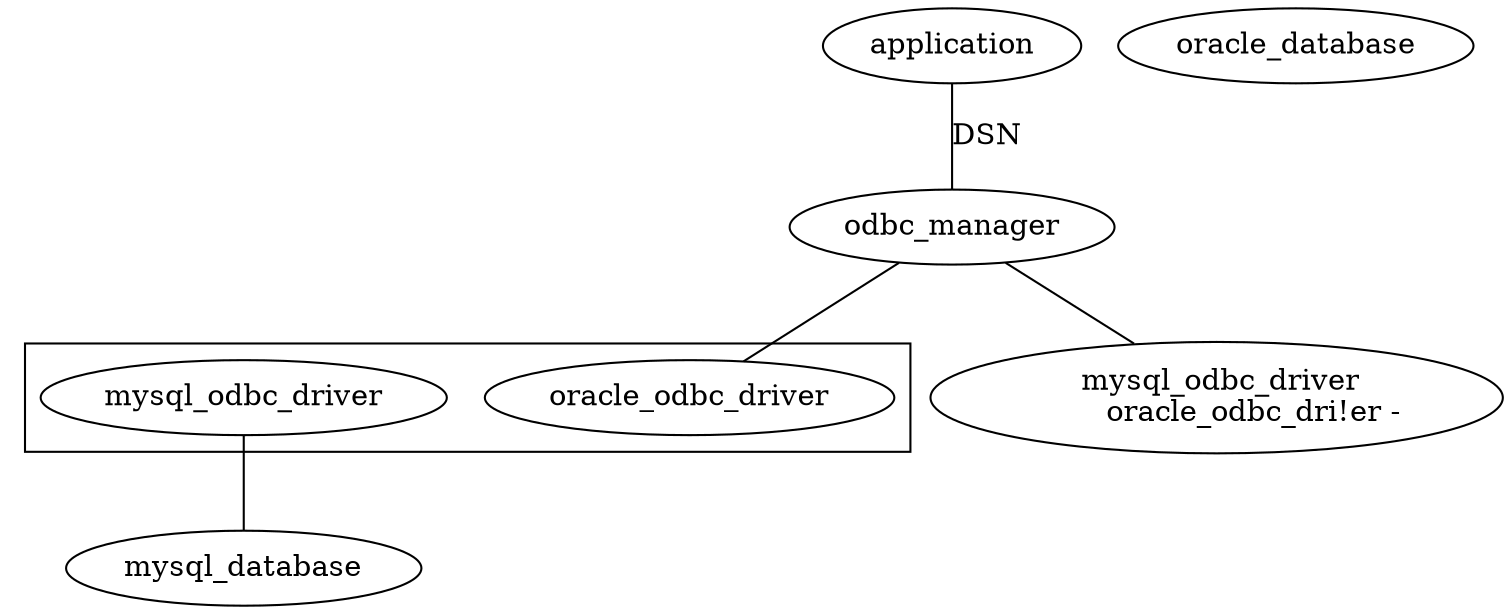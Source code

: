 






digraph odbc {

	edge[dir=none]
	
	application -> odbc_manager [ label = "DSN" ]
	odbc_manager -> oracle_odbc_driver
	odbc_manager ->< mysql_odbc_driver
	oracle_odbc_dri!er -> oracle_database
	mysql_odbc_driver -> mysql_database

	subgraph cluster_odbc_driver {
		oracle_odbc_driver
		mysql_odbc_driver
	}
	





}
